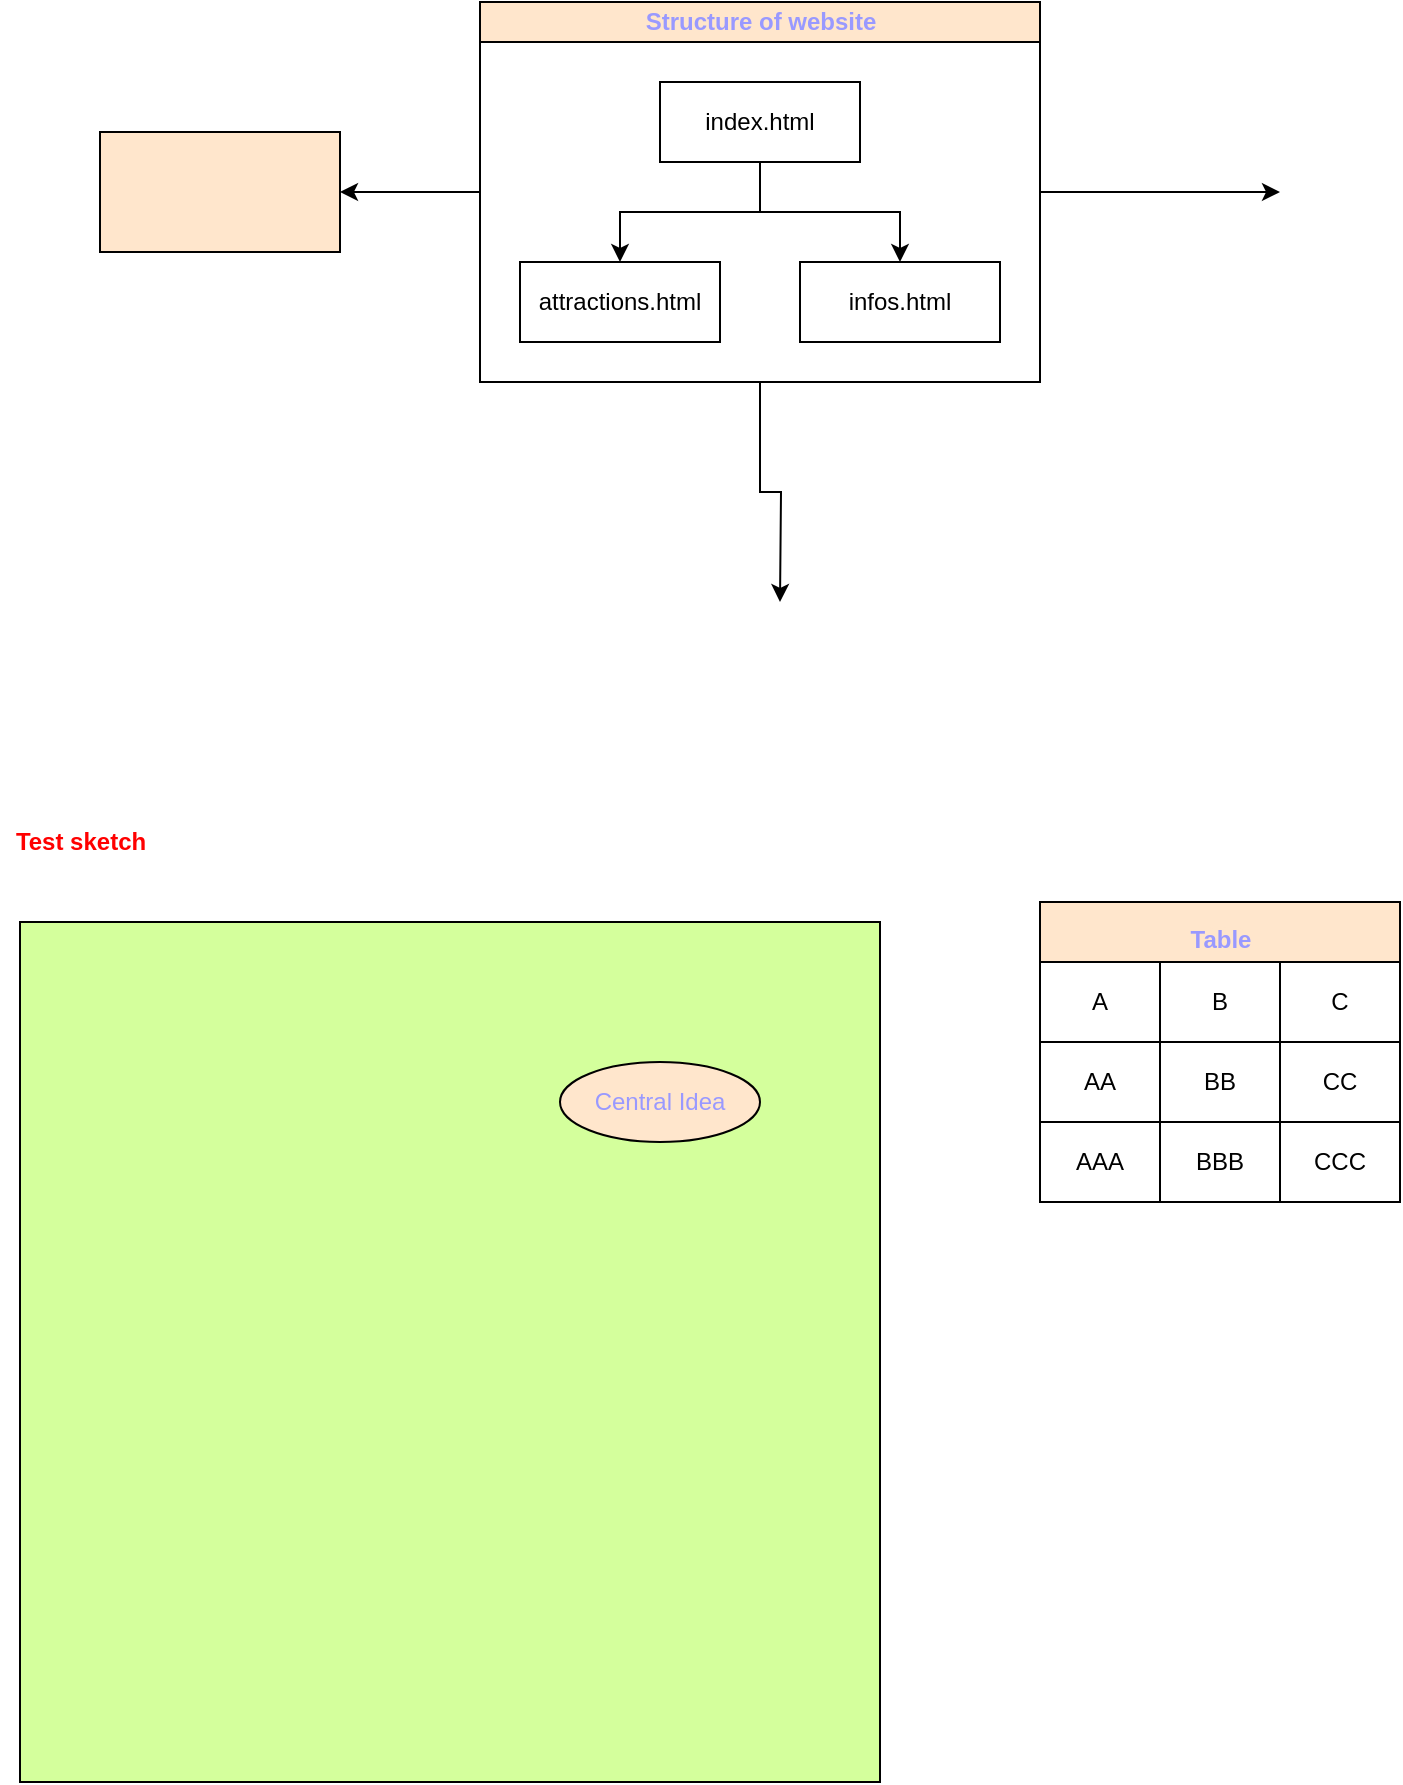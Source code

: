 <mxfile version="14.7.0" type="github">
  <diagram id="qL2iBIGQ_WePuPfoDmAp" name="Page-1">
    <mxGraphModel dx="1005" dy="702" grid="1" gridSize="10" guides="1" tooltips="1" connect="1" arrows="1" fold="1" page="1" pageScale="1" pageWidth="827" pageHeight="1169" math="0" shadow="0">
      <root>
        <mxCell id="0" />
        <mxCell id="1" parent="0" />
        <mxCell id="3toqLoDNoZ65KBe-qw8A-2" value="Test sketch" style="text;html=1;resizable=0;autosize=1;align=center;verticalAlign=middle;points=[];fillColor=none;strokeColor=none;rounded=0;fontStyle=1;fontColor=#FF0000;" parent="1" vertex="1">
          <mxGeometry x="40" y="480" width="80" height="20" as="geometry" />
        </mxCell>
        <mxCell id="gwXtngSClAgEIPR73Au1-1" value="here follows the text to improve the sketch" style="text;html=1;resizable=0;autosize=1;align=center;verticalAlign=middle;points=[];fillColor=none;strokeColor=none;rounded=0;fontColor=#FF0000;" vertex="1" parent="1">
          <mxGeometry x="120" y="564" width="240" height="20" as="geometry" />
        </mxCell>
        <mxCell id="gwXtngSClAgEIPR73Au1-2" value="" style="rounded=1;whiteSpace=wrap;html=1;fontColor=#FF0000;fillColor=#D4FF9C;" vertex="1" parent="1">
          <mxGeometry x="80" y="620" width="120" height="60" as="geometry" />
        </mxCell>
        <mxCell id="gwXtngSClAgEIPR73Au1-3" value="" style="ellipse;whiteSpace=wrap;html=1;aspect=fixed;fontColor=#FF0000;fillColor=#D4FF9C;" vertex="1" parent="1">
          <mxGeometry x="270" y="610" width="150" height="150" as="geometry" />
        </mxCell>
        <mxCell id="gwXtngSClAgEIPR73Au1-4" value="" style="shape=step;perimeter=stepPerimeter;whiteSpace=wrap;html=1;fixedSize=1;fillColor=#FFE6CC;fontColor=#FFE6CC;" vertex="1" parent="1">
          <mxGeometry x="314" y="790" width="56" height="80" as="geometry" />
        </mxCell>
        <mxCell id="gwXtngSClAgEIPR73Au1-5" value="Actor" style="shape=umlActor;verticalLabelPosition=bottom;verticalAlign=top;html=1;outlineConnect=0;fontColor=#FF0000;fillColor=#D4FF9C;" vertex="1" parent="1">
          <mxGeometry x="100" y="790" width="30" height="60" as="geometry" />
        </mxCell>
        <mxCell id="gwXtngSClAgEIPR73Au1-6" value="" style="shape=flexArrow;endArrow=classic;html=1;fontColor=#FF0000;endWidth=34.118;endSize=6.2;" edge="1" parent="1">
          <mxGeometry width="50" height="50" relative="1" as="geometry">
            <mxPoint x="200" y="820" as="sourcePoint" />
            <mxPoint x="270" y="830" as="targetPoint" />
            <Array as="points">
              <mxPoint x="150" y="830" />
              <mxPoint x="230" y="830" />
            </Array>
          </mxGeometry>
        </mxCell>
        <mxCell id="gwXtngSClAgEIPR73Au1-7" value="Table" style="shape=table;html=1;whiteSpace=wrap;startSize=30;container=1;collapsible=0;childLayout=tableLayout;fontStyle=1;align=center;fontColor=#FFE6CC;fillColor=#FFE6CC;" vertex="1" parent="1">
          <mxGeometry x="560" y="520" width="180" height="150" as="geometry" />
        </mxCell>
        <mxCell id="gwXtngSClAgEIPR73Au1-8" value="" style="shape=partialRectangle;html=1;whiteSpace=wrap;collapsible=0;dropTarget=0;pointerEvents=0;fillColor=none;top=0;left=0;bottom=0;right=0;points=[[0,0.5],[1,0.5]];portConstraint=eastwest;" vertex="1" parent="gwXtngSClAgEIPR73Au1-7">
          <mxGeometry y="30" width="180" height="40" as="geometry" />
        </mxCell>
        <mxCell id="gwXtngSClAgEIPR73Au1-9" value="A" style="shape=partialRectangle;html=1;whiteSpace=wrap;connectable=0;fillColor=none;top=0;left=0;bottom=0;right=0;overflow=hidden;" vertex="1" parent="gwXtngSClAgEIPR73Au1-8">
          <mxGeometry width="60" height="40" as="geometry" />
        </mxCell>
        <mxCell id="gwXtngSClAgEIPR73Au1-10" value="B" style="shape=partialRectangle;html=1;whiteSpace=wrap;connectable=0;fillColor=none;top=0;left=0;bottom=0;right=0;overflow=hidden;" vertex="1" parent="gwXtngSClAgEIPR73Au1-8">
          <mxGeometry x="60" width="60" height="40" as="geometry" />
        </mxCell>
        <mxCell id="gwXtngSClAgEIPR73Au1-11" value="C" style="shape=partialRectangle;html=1;whiteSpace=wrap;connectable=0;fillColor=none;top=0;left=0;bottom=0;right=0;overflow=hidden;" vertex="1" parent="gwXtngSClAgEIPR73Au1-8">
          <mxGeometry x="120" width="60" height="40" as="geometry" />
        </mxCell>
        <mxCell id="gwXtngSClAgEIPR73Au1-12" value="" style="shape=partialRectangle;html=1;whiteSpace=wrap;collapsible=0;dropTarget=0;pointerEvents=0;fillColor=none;top=0;left=0;bottom=0;right=0;points=[[0,0.5],[1,0.5]];portConstraint=eastwest;" vertex="1" parent="gwXtngSClAgEIPR73Au1-7">
          <mxGeometry y="70" width="180" height="40" as="geometry" />
        </mxCell>
        <mxCell id="gwXtngSClAgEIPR73Au1-13" value="AA" style="shape=partialRectangle;html=1;whiteSpace=wrap;connectable=0;fillColor=none;top=0;left=0;bottom=0;right=0;overflow=hidden;" vertex="1" parent="gwXtngSClAgEIPR73Au1-12">
          <mxGeometry width="60" height="40" as="geometry" />
        </mxCell>
        <mxCell id="gwXtngSClAgEIPR73Au1-14" value="BB" style="shape=partialRectangle;html=1;whiteSpace=wrap;connectable=0;fillColor=none;top=0;left=0;bottom=0;right=0;overflow=hidden;" vertex="1" parent="gwXtngSClAgEIPR73Au1-12">
          <mxGeometry x="60" width="60" height="40" as="geometry" />
        </mxCell>
        <mxCell id="gwXtngSClAgEIPR73Au1-15" value="CC" style="shape=partialRectangle;html=1;whiteSpace=wrap;connectable=0;fillColor=none;top=0;left=0;bottom=0;right=0;overflow=hidden;" vertex="1" parent="gwXtngSClAgEIPR73Au1-12">
          <mxGeometry x="120" width="60" height="40" as="geometry" />
        </mxCell>
        <mxCell id="gwXtngSClAgEIPR73Au1-16" value="" style="shape=partialRectangle;html=1;whiteSpace=wrap;collapsible=0;dropTarget=0;pointerEvents=0;fillColor=none;top=0;left=0;bottom=0;right=0;points=[[0,0.5],[1,0.5]];portConstraint=eastwest;" vertex="1" parent="gwXtngSClAgEIPR73Au1-7">
          <mxGeometry y="110" width="180" height="40" as="geometry" />
        </mxCell>
        <mxCell id="gwXtngSClAgEIPR73Au1-17" value="AAA" style="shape=partialRectangle;html=1;whiteSpace=wrap;connectable=0;fillColor=none;top=0;left=0;bottom=0;right=0;overflow=hidden;" vertex="1" parent="gwXtngSClAgEIPR73Au1-16">
          <mxGeometry width="60" height="40" as="geometry" />
        </mxCell>
        <mxCell id="gwXtngSClAgEIPR73Au1-18" value="BBB" style="shape=partialRectangle;html=1;whiteSpace=wrap;connectable=0;fillColor=none;top=0;left=0;bottom=0;right=0;overflow=hidden;" vertex="1" parent="gwXtngSClAgEIPR73Au1-16">
          <mxGeometry x="60" width="60" height="40" as="geometry" />
        </mxCell>
        <mxCell id="gwXtngSClAgEIPR73Au1-19" value="CCC" style="shape=partialRectangle;html=1;whiteSpace=wrap;connectable=0;fillColor=none;top=0;left=0;bottom=0;right=0;overflow=hidden;" vertex="1" parent="gwXtngSClAgEIPR73Au1-16">
          <mxGeometry x="120" width="60" height="40" as="geometry" />
        </mxCell>
        <mxCell id="gwXtngSClAgEIPR73Au1-20" value="Text" style="text;html=1;resizable=0;autosize=1;align=center;verticalAlign=middle;points=[];fillColor=none;strokeColor=none;rounded=0;fontColor=#FFE6CC;" vertex="1" parent="1">
          <mxGeometry x="360" y="640" width="40" height="20" as="geometry" />
        </mxCell>
        <mxCell id="gwXtngSClAgEIPR73Au1-21" value="Text" style="text;html=1;resizable=0;autosize=1;align=center;verticalAlign=middle;points=[];fillColor=none;strokeColor=none;rounded=0;fontColor=#FFE6CC;" vertex="1" parent="1">
          <mxGeometry x="360" y="640" width="40" height="20" as="geometry" />
        </mxCell>
        <mxCell id="gwXtngSClAgEIPR73Au1-22" value="Text" style="text;html=1;resizable=0;autosize=1;align=center;verticalAlign=middle;points=[];fillColor=none;strokeColor=none;rounded=0;fontColor=#FFE6CC;" vertex="1" parent="1">
          <mxGeometry x="360" y="640" width="40" height="20" as="geometry" />
        </mxCell>
        <mxCell id="gwXtngSClAgEIPR73Au1-23" value="Table" style="text;html=1;resizable=0;autosize=1;align=center;verticalAlign=middle;points=[];fillColor=none;strokeColor=none;rounded=0;fontColor=#9999FF;fontStyle=1" vertex="1" parent="1">
          <mxGeometry x="625" y="529" width="50" height="20" as="geometry" />
        </mxCell>
        <mxCell id="gwXtngSClAgEIPR73Au1-31" style="edgeStyle=orthogonalEdgeStyle;rounded=0;orthogonalLoop=1;jettySize=auto;html=1;fontColor=#9999FF;" edge="1" parent="1" source="gwXtngSClAgEIPR73Au1-24">
          <mxGeometry relative="1" as="geometry">
            <mxPoint x="430" y="370" as="targetPoint" />
          </mxGeometry>
        </mxCell>
        <mxCell id="gwXtngSClAgEIPR73Au1-32" style="edgeStyle=orthogonalEdgeStyle;rounded=0;orthogonalLoop=1;jettySize=auto;html=1;fontColor=#9999FF;" edge="1" parent="1" source="gwXtngSClAgEIPR73Au1-24">
          <mxGeometry relative="1" as="geometry">
            <mxPoint x="680" y="165.0" as="targetPoint" />
          </mxGeometry>
        </mxCell>
        <mxCell id="gwXtngSClAgEIPR73Au1-34" value="" style="edgeStyle=orthogonalEdgeStyle;rounded=0;orthogonalLoop=1;jettySize=auto;html=1;fontColor=#9999FF;" edge="1" parent="1" source="gwXtngSClAgEIPR73Au1-24" target="gwXtngSClAgEIPR73Au1-33">
          <mxGeometry relative="1" as="geometry" />
        </mxCell>
        <mxCell id="gwXtngSClAgEIPR73Au1-24" value="Structure of website" style="swimlane;html=1;startSize=20;horizontal=1;childLayout=treeLayout;horizontalTree=0;resizable=0;containerType=tree;fontColor=#9999FF;fillColor=#FFE6CC;" vertex="1" parent="1">
          <mxGeometry x="280" y="70" width="280" height="190" as="geometry" />
        </mxCell>
        <mxCell id="gwXtngSClAgEIPR73Au1-25" value="index.html" style="whiteSpace=wrap;html=1;" vertex="1" parent="gwXtngSClAgEIPR73Au1-24">
          <mxGeometry x="90" y="40" width="100" height="40" as="geometry" />
        </mxCell>
        <mxCell id="gwXtngSClAgEIPR73Au1-26" value="attractions.html" style="whiteSpace=wrap;html=1;" vertex="1" parent="gwXtngSClAgEIPR73Au1-24">
          <mxGeometry x="20" y="130" width="100" height="40" as="geometry" />
        </mxCell>
        <mxCell id="gwXtngSClAgEIPR73Au1-27" value="" style="edgeStyle=elbowEdgeStyle;elbow=vertical;html=1;rounded=0;" edge="1" parent="gwXtngSClAgEIPR73Au1-24" source="gwXtngSClAgEIPR73Au1-25" target="gwXtngSClAgEIPR73Au1-26">
          <mxGeometry relative="1" as="geometry" />
        </mxCell>
        <mxCell id="gwXtngSClAgEIPR73Au1-28" value="infos.html" style="whiteSpace=wrap;html=1;" vertex="1" parent="gwXtngSClAgEIPR73Au1-24">
          <mxGeometry x="160" y="130" width="100" height="40" as="geometry" />
        </mxCell>
        <mxCell id="gwXtngSClAgEIPR73Au1-29" value="" style="edgeStyle=elbowEdgeStyle;elbow=vertical;html=1;rounded=0;" edge="1" parent="gwXtngSClAgEIPR73Au1-24" source="gwXtngSClAgEIPR73Au1-25" target="gwXtngSClAgEIPR73Au1-28">
          <mxGeometry relative="1" as="geometry" />
        </mxCell>
        <mxCell id="3toqLoDNoZ65KBe-qw8A-1" value="" style="whiteSpace=wrap;html=1;aspect=fixed;fillColor=#D4FF9C;" parent="1" vertex="1">
          <mxGeometry x="50" y="530" width="430" height="430" as="geometry" />
        </mxCell>
        <mxCell id="gwXtngSClAgEIPR73Au1-30" value="Central Idea" style="ellipse;whiteSpace=wrap;html=1;align=center;newEdgeStyle={&quot;edgeStyle&quot;:&quot;entityRelationEdgeStyle&quot;,&quot;startArrow&quot;:&quot;none&quot;,&quot;endArrow&quot;:&quot;none&quot;,&quot;segment&quot;:10,&quot;curved&quot;:1};treeFolding=1;treeMoving=1;fontColor=#9999FF;fillColor=#FFE6CC;" vertex="1" parent="1">
          <mxGeometry x="320" y="600" width="100" height="40" as="geometry" />
        </mxCell>
        <mxCell id="gwXtngSClAgEIPR73Au1-33" value="" style="whiteSpace=wrap;html=1;fontColor=#9999FF;fontStyle=1;fillColor=#FFE6CC;startSize=20;" vertex="1" parent="1">
          <mxGeometry x="90" y="135" width="120" height="60" as="geometry" />
        </mxCell>
      </root>
    </mxGraphModel>
  </diagram>
</mxfile>
